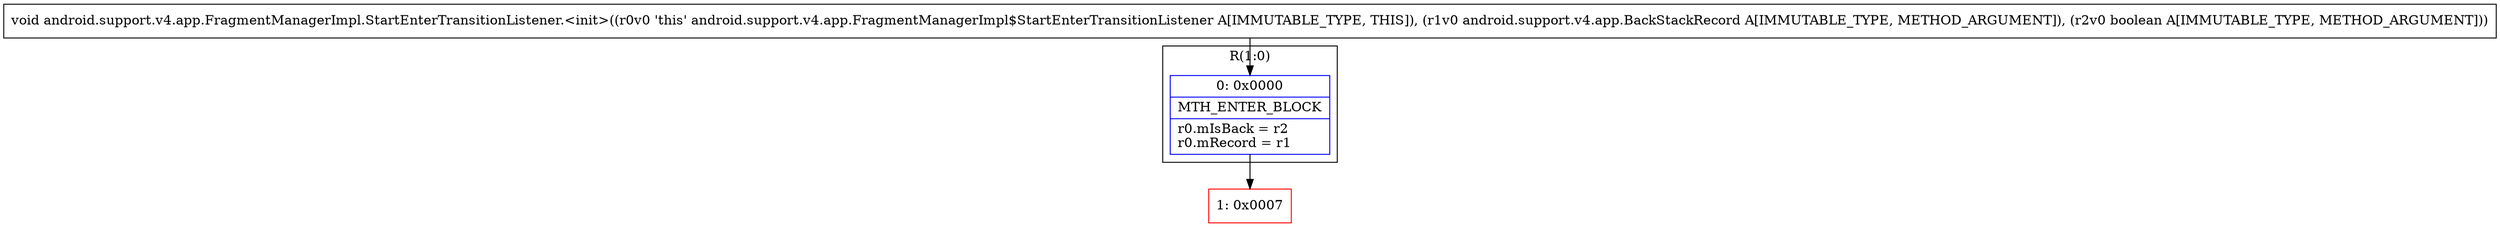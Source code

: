 digraph "CFG forandroid.support.v4.app.FragmentManagerImpl.StartEnterTransitionListener.\<init\>(Landroid\/support\/v4\/app\/BackStackRecord;Z)V" {
subgraph cluster_Region_205471007 {
label = "R(1:0)";
node [shape=record,color=blue];
Node_0 [shape=record,label="{0\:\ 0x0000|MTH_ENTER_BLOCK\l|r0.mIsBack = r2\lr0.mRecord = r1\l}"];
}
Node_1 [shape=record,color=red,label="{1\:\ 0x0007}"];
MethodNode[shape=record,label="{void android.support.v4.app.FragmentManagerImpl.StartEnterTransitionListener.\<init\>((r0v0 'this' android.support.v4.app.FragmentManagerImpl$StartEnterTransitionListener A[IMMUTABLE_TYPE, THIS]), (r1v0 android.support.v4.app.BackStackRecord A[IMMUTABLE_TYPE, METHOD_ARGUMENT]), (r2v0 boolean A[IMMUTABLE_TYPE, METHOD_ARGUMENT])) }"];
MethodNode -> Node_0;
Node_0 -> Node_1;
}

